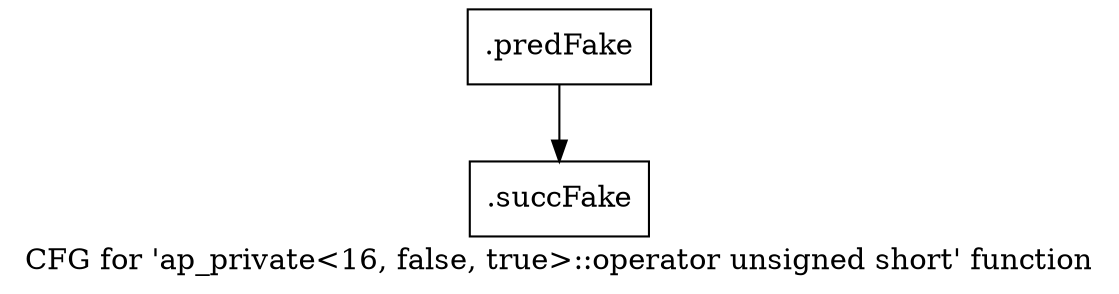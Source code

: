 digraph "CFG for 'ap_private\<16, false, true\>::operator unsigned short' function" {
	label="CFG for 'ap_private\<16, false, true\>::operator unsigned short' function";

	Node0x5736a70 [shape=record,filename="",linenumber="",label="{.predFake}"];
	Node0x5736a70 -> Node0x4f74320[ callList="" memoryops="" filename="/mnt/xilinx/Vitis_HLS/2021.2/include/etc/ap_private.h" execusionnum="0"];
	Node0x4f74320 [shape=record,filename="/mnt/xilinx/Vitis_HLS/2021.2/include/etc/ap_private.h",linenumber="1937",label="{.succFake}"];
}
